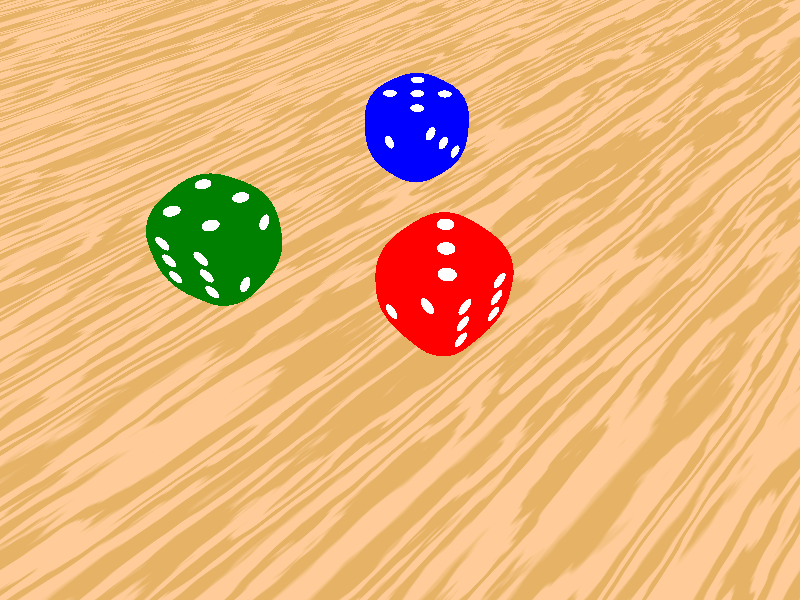 camera {
    location <2, 5, -4>
    look_at <0, 0, 0>
}

// Light source on the right side of the scene
light_source {
    <8, 4, -3>
    color rgb <1, 1, 1>
    fade_distance 8 
    fade_power 2
    area_light <2, 0, 0>, <0, 2, 0>, 5, 5
    circular
    orient
}

// Light source on the left side of the scene
light_source {
    <-8, 3, -1>
    color rgb <1, 0.7, 0.4>
    fade_distance 8
    fade_power 2
    area_light <3, 0, 0>, <0, 3, 0>, 5, 5
    circular
    orient
}

// Light source behind the scene
light_source {
    <0, 4, 8>
    color rgb <0.4, 0.9, 1>
    fade_distance 8 
    fade_power 2
    area_light <3, 0, 0>, <0, 3, 0>, 5, 5
    circular
    orient
}


#declare die_body =
intersection {
    box {
        <-1, -1, -1>, <1, 1, 1>
    }
    superellipsoid {
        <0.7, 0.7>
        scale 1.26
    }
}

#declare dot =
sphere {
    <0, 0, -1.21>, 0.275
}

#declare one =
object {
    dot
}

#declare two =
union {
    sphere {
        dot
        translate <0.5, 0.5, 0>
    }
    object {
        dot
        translate <-0.5, -0.5, 0>
    }
}

#declare two_flipped =
union {
    object {
        dot
        translate <-0.5, 0.5, 0>
    }
    sphere {
        dot
        translate <0.5, -0.5, 0>
    }
}

#declare three =
union {
    object {
        one
    }
    object {
        two
    }
}

#declare four =
union {
    object {
        two
    }
    object {
        two_flipped
    }
}

#declare five =
union {
    object {
        one
    }
    object {
        four
    }
}

#declare six =
union {
    object {
        four
    }
    object {
        dot
        translate <-0.5, 0, 0>
    }
    object {
        dot
        translate <0.5, 0, 0>
    }
}

#declare die = difference {
    object {
        die_body
    }
    // Arrangement of dots:
    //
    // +---+
    // | 3 |
    // +---+---+---+---+
    // | 6 | 5 | 1 | 2 |
    // +---+---+---+---+
    // | 4 |
    // +---+
    union {
        object {
            one
            rotate 180 * x
        }
        object {
            two
            rotate 90 * y
        }
        object {
            three
            rotate 90 * x
        }
        object {
            four
            rotate -90 * x
        }
        object {
            five
            rotate -90 * y
        }
        object {
            six
        }
        pigment {
            color rgb <1, 1, 1>
        }
        finish {
            ambient 0.4
       }
    }
    scale 0.5
    bounded_by {
        box {
            <-0.6, -0.6, -0.6>, <0.6, 0.6, 0.6>
        }
    }
}

#declare plank_normal =
normal {
    gradient x, 2 
    slope_map {
        [0.0 <0, 1>]
        [0.1 <1, 0>]
        [0.9 <1, 0>]
        [1.0 <0, -1>]
    }
    scale 2
};

#declare wood_normal =
normal {
    wood
    turbulence 0.5
    scale <0.5, 0.5, 5>
}

// Wooden plank
#declare plank =
plane {
    y, 0
    pigment {
        wood
        color_map {
            [0.4 rgb <0.9, 0.7, 0.4>]
            [0.6 rgb <1.0, 0.8, 0.6>]
        }
        turbulence 0.5
        scale <1, 1, 10>*.5
        rotate y*20
    }
    normal {
        average
        normal_map {
            [1 plank_normal]
            [1 wood_normal]
        }
        rotate <0, 15, 0>
    }
    finish {
        specular 0.5
        reflection 0.2
    }
}

object {
    plank
}

#declare glass_finish =
finish {
    phong 0.2
    specular 0.5
    ambient 0.5
}

// Red die
object {
    die
    pigment {
        color rgbft <1, 0, 0, 0.4, 0.3>
    }
    interior {
        ior 1.5
    }
    finish {
        glass_finish
    }
    rotate -70 * y
    translate <0.5, 0.5, 0>
}

// Blue die
object {
    die
    pigment {
        color rgbft <0, 0, 1, 0.35, 0.25>
    }
    interior {
        ior 1.5
    }
    finish {
        glass_finish
    }
    rotate 90 * z
    rotate 200 * y
    translate <-1, 0.5, 2.5>
}

// Green die
object {
    die
    pigment {
        color rgbft <0, 0.5, 0, 0.35, 0.25>
    }
    interior {
        ior 1.5
    }
    finish {
        glass_finish
    }
    rotate 180 * z
    translate <-2, 0.5, -0.5> 
}
